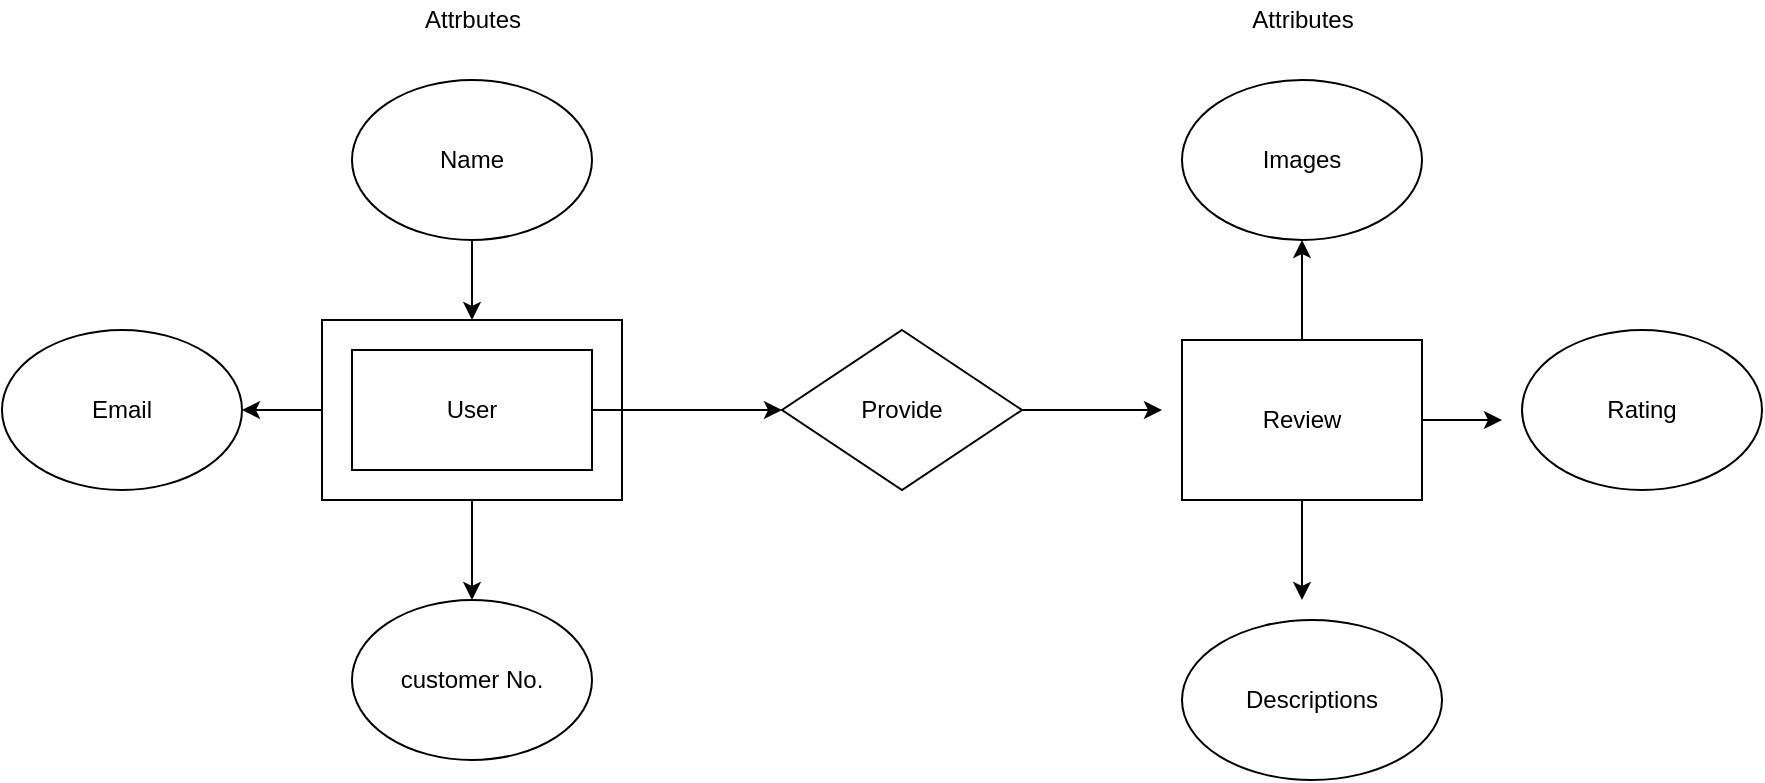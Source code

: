 <mxfile version="16.5.6" type="github">
  <diagram id="-bS2B6hv-bBO1aGODT86" name="Page-1">
    <mxGraphModel dx="765" dy="779" grid="1" gridSize="10" guides="1" tooltips="1" connect="1" arrows="1" fold="1" page="1" pageScale="1" pageWidth="827" pageHeight="1169" math="0" shadow="0">
      <root>
        <mxCell id="0" />
        <mxCell id="1" parent="0" />
        <mxCell id="L8mzYx72BAl_0aqSDpgi-12" style="edgeStyle=orthogonalEdgeStyle;rounded=0;orthogonalLoop=1;jettySize=auto;html=1;exitX=0.5;exitY=1;exitDx=0;exitDy=0;entryX=0.5;entryY=0;entryDx=0;entryDy=0;" edge="1" parent="1" source="L8mzYx72BAl_0aqSDpgi-1" target="L8mzYx72BAl_0aqSDpgi-2">
          <mxGeometry relative="1" as="geometry" />
        </mxCell>
        <mxCell id="L8mzYx72BAl_0aqSDpgi-1" value="&lt;font style=&quot;vertical-align: inherit&quot;&gt;&lt;font style=&quot;vertical-align: inherit&quot;&gt;Name&lt;/font&gt;&lt;/font&gt;" style="ellipse;whiteSpace=wrap;html=1;" vertex="1" parent="1">
          <mxGeometry x="185" y="140" width="120" height="80" as="geometry" />
        </mxCell>
        <mxCell id="L8mzYx72BAl_0aqSDpgi-13" style="edgeStyle=orthogonalEdgeStyle;rounded=0;orthogonalLoop=1;jettySize=auto;html=1;exitX=0;exitY=0.5;exitDx=0;exitDy=0;entryX=1;entryY=0.5;entryDx=0;entryDy=0;" edge="1" parent="1" source="L8mzYx72BAl_0aqSDpgi-2" target="L8mzYx72BAl_0aqSDpgi-4">
          <mxGeometry relative="1" as="geometry" />
        </mxCell>
        <mxCell id="L8mzYx72BAl_0aqSDpgi-21" style="edgeStyle=orthogonalEdgeStyle;rounded=0;orthogonalLoop=1;jettySize=auto;html=1;exitX=0.5;exitY=1;exitDx=0;exitDy=0;entryX=0.5;entryY=0;entryDx=0;entryDy=0;" edge="1" parent="1" source="L8mzYx72BAl_0aqSDpgi-2" target="L8mzYx72BAl_0aqSDpgi-5">
          <mxGeometry relative="1" as="geometry" />
        </mxCell>
        <mxCell id="L8mzYx72BAl_0aqSDpgi-2" value="" style="rounded=0;whiteSpace=wrap;html=1;" vertex="1" parent="1">
          <mxGeometry x="170" y="260" width="150" height="90" as="geometry" />
        </mxCell>
        <mxCell id="L8mzYx72BAl_0aqSDpgi-14" style="edgeStyle=orthogonalEdgeStyle;rounded=0;orthogonalLoop=1;jettySize=auto;html=1;entryX=0;entryY=0.5;entryDx=0;entryDy=0;" edge="1" parent="1" source="L8mzYx72BAl_0aqSDpgi-3" target="L8mzYx72BAl_0aqSDpgi-6">
          <mxGeometry relative="1" as="geometry" />
        </mxCell>
        <mxCell id="L8mzYx72BAl_0aqSDpgi-3" value="User" style="rounded=0;whiteSpace=wrap;html=1;" vertex="1" parent="1">
          <mxGeometry x="185" y="275" width="120" height="60" as="geometry" />
        </mxCell>
        <mxCell id="L8mzYx72BAl_0aqSDpgi-4" value="Email" style="ellipse;whiteSpace=wrap;html=1;" vertex="1" parent="1">
          <mxGeometry x="10" y="265" width="120" height="80" as="geometry" />
        </mxCell>
        <mxCell id="L8mzYx72BAl_0aqSDpgi-5" value="customer No." style="ellipse;whiteSpace=wrap;html=1;" vertex="1" parent="1">
          <mxGeometry x="185" y="400" width="120" height="80" as="geometry" />
        </mxCell>
        <mxCell id="L8mzYx72BAl_0aqSDpgi-17" style="edgeStyle=orthogonalEdgeStyle;rounded=0;orthogonalLoop=1;jettySize=auto;html=1;exitX=1;exitY=0.5;exitDx=0;exitDy=0;" edge="1" parent="1" source="L8mzYx72BAl_0aqSDpgi-6">
          <mxGeometry relative="1" as="geometry">
            <mxPoint x="590" y="305" as="targetPoint" />
          </mxGeometry>
        </mxCell>
        <mxCell id="L8mzYx72BAl_0aqSDpgi-6" value="Provide" style="rhombus;whiteSpace=wrap;html=1;" vertex="1" parent="1">
          <mxGeometry x="400" y="265" width="120" height="80" as="geometry" />
        </mxCell>
        <mxCell id="L8mzYx72BAl_0aqSDpgi-7" value="Images" style="ellipse;whiteSpace=wrap;html=1;" vertex="1" parent="1">
          <mxGeometry x="600" y="140" width="120" height="80" as="geometry" />
        </mxCell>
        <mxCell id="L8mzYx72BAl_0aqSDpgi-18" style="edgeStyle=orthogonalEdgeStyle;rounded=0;orthogonalLoop=1;jettySize=auto;html=1;entryX=0.5;entryY=1;entryDx=0;entryDy=0;" edge="1" parent="1" source="L8mzYx72BAl_0aqSDpgi-8" target="L8mzYx72BAl_0aqSDpgi-7">
          <mxGeometry relative="1" as="geometry" />
        </mxCell>
        <mxCell id="L8mzYx72BAl_0aqSDpgi-19" style="edgeStyle=orthogonalEdgeStyle;rounded=0;orthogonalLoop=1;jettySize=auto;html=1;exitX=1;exitY=0.5;exitDx=0;exitDy=0;" edge="1" parent="1" source="L8mzYx72BAl_0aqSDpgi-8">
          <mxGeometry relative="1" as="geometry">
            <mxPoint x="760" y="310" as="targetPoint" />
          </mxGeometry>
        </mxCell>
        <mxCell id="L8mzYx72BAl_0aqSDpgi-20" style="edgeStyle=orthogonalEdgeStyle;rounded=0;orthogonalLoop=1;jettySize=auto;html=1;" edge="1" parent="1" source="L8mzYx72BAl_0aqSDpgi-8">
          <mxGeometry relative="1" as="geometry">
            <mxPoint x="660" y="400" as="targetPoint" />
          </mxGeometry>
        </mxCell>
        <mxCell id="L8mzYx72BAl_0aqSDpgi-8" value="Review" style="rounded=0;whiteSpace=wrap;html=1;" vertex="1" parent="1">
          <mxGeometry x="600" y="270" width="120" height="80" as="geometry" />
        </mxCell>
        <mxCell id="L8mzYx72BAl_0aqSDpgi-9" value="Rating" style="ellipse;whiteSpace=wrap;html=1;" vertex="1" parent="1">
          <mxGeometry x="770" y="265" width="120" height="80" as="geometry" />
        </mxCell>
        <mxCell id="L8mzYx72BAl_0aqSDpgi-10" value="Descriptions" style="ellipse;whiteSpace=wrap;html=1;" vertex="1" parent="1">
          <mxGeometry x="600" y="410" width="130" height="80" as="geometry" />
        </mxCell>
        <mxCell id="L8mzYx72BAl_0aqSDpgi-22" value="Attrbutes" style="text;html=1;align=center;verticalAlign=middle;resizable=0;points=[];autosize=1;strokeColor=none;fillColor=none;" vertex="1" parent="1">
          <mxGeometry x="215" y="100" width="60" height="20" as="geometry" />
        </mxCell>
        <mxCell id="L8mzYx72BAl_0aqSDpgi-23" value="Attributes" style="text;html=1;align=center;verticalAlign=middle;resizable=0;points=[];autosize=1;strokeColor=none;fillColor=none;" vertex="1" parent="1">
          <mxGeometry x="625" y="100" width="70" height="20" as="geometry" />
        </mxCell>
      </root>
    </mxGraphModel>
  </diagram>
</mxfile>
